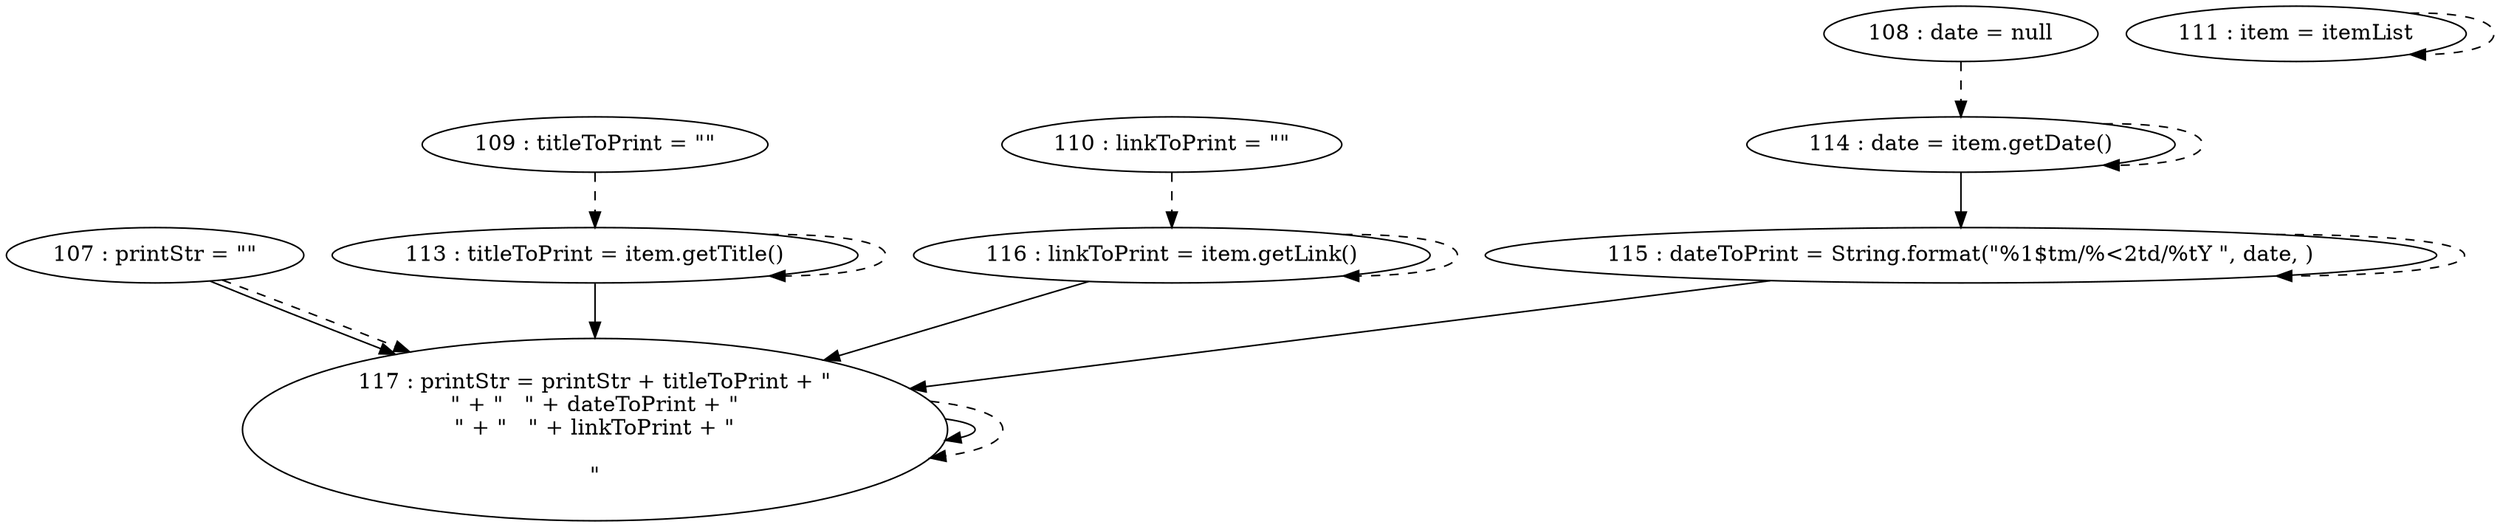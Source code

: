 digraph G {
"107 : printStr = \"\""
"107 : printStr = \"\"" -> "117 : printStr = printStr + titleToPrint + \"\n\" + \"   \" + dateToPrint + \"\n\" + \"   \" + linkToPrint + \"\n\n\""
"107 : printStr = \"\"" -> "117 : printStr = printStr + titleToPrint + \"\n\" + \"   \" + dateToPrint + \"\n\" + \"   \" + linkToPrint + \"\n\n\"" [style=dashed]
"108 : date = null"
"108 : date = null" -> "114 : date = item.getDate()" [style=dashed]
"109 : titleToPrint = \"\""
"109 : titleToPrint = \"\"" -> "113 : titleToPrint = item.getTitle()" [style=dashed]
"110 : linkToPrint = \"\""
"110 : linkToPrint = \"\"" -> "116 : linkToPrint = item.getLink()" [style=dashed]
"111 : item = itemList"
"111 : item = itemList" -> "111 : item = itemList" [style=dashed]
"113 : titleToPrint = item.getTitle()"
"113 : titleToPrint = item.getTitle()" -> "117 : printStr = printStr + titleToPrint + \"\n\" + \"   \" + dateToPrint + \"\n\" + \"   \" + linkToPrint + \"\n\n\""
"113 : titleToPrint = item.getTitle()" -> "113 : titleToPrint = item.getTitle()" [style=dashed]
"114 : date = item.getDate()"
"114 : date = item.getDate()" -> "115 : dateToPrint = String.format(\"%1$tm/%<2td/%tY \", date, )"
"114 : date = item.getDate()" -> "114 : date = item.getDate()" [style=dashed]
"115 : dateToPrint = String.format(\"%1$tm/%<2td/%tY \", date, )"
"115 : dateToPrint = String.format(\"%1$tm/%<2td/%tY \", date, )" -> "117 : printStr = printStr + titleToPrint + \"\n\" + \"   \" + dateToPrint + \"\n\" + \"   \" + linkToPrint + \"\n\n\""
"115 : dateToPrint = String.format(\"%1$tm/%<2td/%tY \", date, )" -> "115 : dateToPrint = String.format(\"%1$tm/%<2td/%tY \", date, )" [style=dashed]
"116 : linkToPrint = item.getLink()"
"116 : linkToPrint = item.getLink()" -> "117 : printStr = printStr + titleToPrint + \"\n\" + \"   \" + dateToPrint + \"\n\" + \"   \" + linkToPrint + \"\n\n\""
"116 : linkToPrint = item.getLink()" -> "116 : linkToPrint = item.getLink()" [style=dashed]
"117 : printStr = printStr + titleToPrint + \"\n\" + \"   \" + dateToPrint + \"\n\" + \"   \" + linkToPrint + \"\n\n\""
"117 : printStr = printStr + titleToPrint + \"\n\" + \"   \" + dateToPrint + \"\n\" + \"   \" + linkToPrint + \"\n\n\"" -> "117 : printStr = printStr + titleToPrint + \"\n\" + \"   \" + dateToPrint + \"\n\" + \"   \" + linkToPrint + \"\n\n\""
"117 : printStr = printStr + titleToPrint + \"\n\" + \"   \" + dateToPrint + \"\n\" + \"   \" + linkToPrint + \"\n\n\"" -> "117 : printStr = printStr + titleToPrint + \"\n\" + \"   \" + dateToPrint + \"\n\" + \"   \" + linkToPrint + \"\n\n\"" [style=dashed]
}